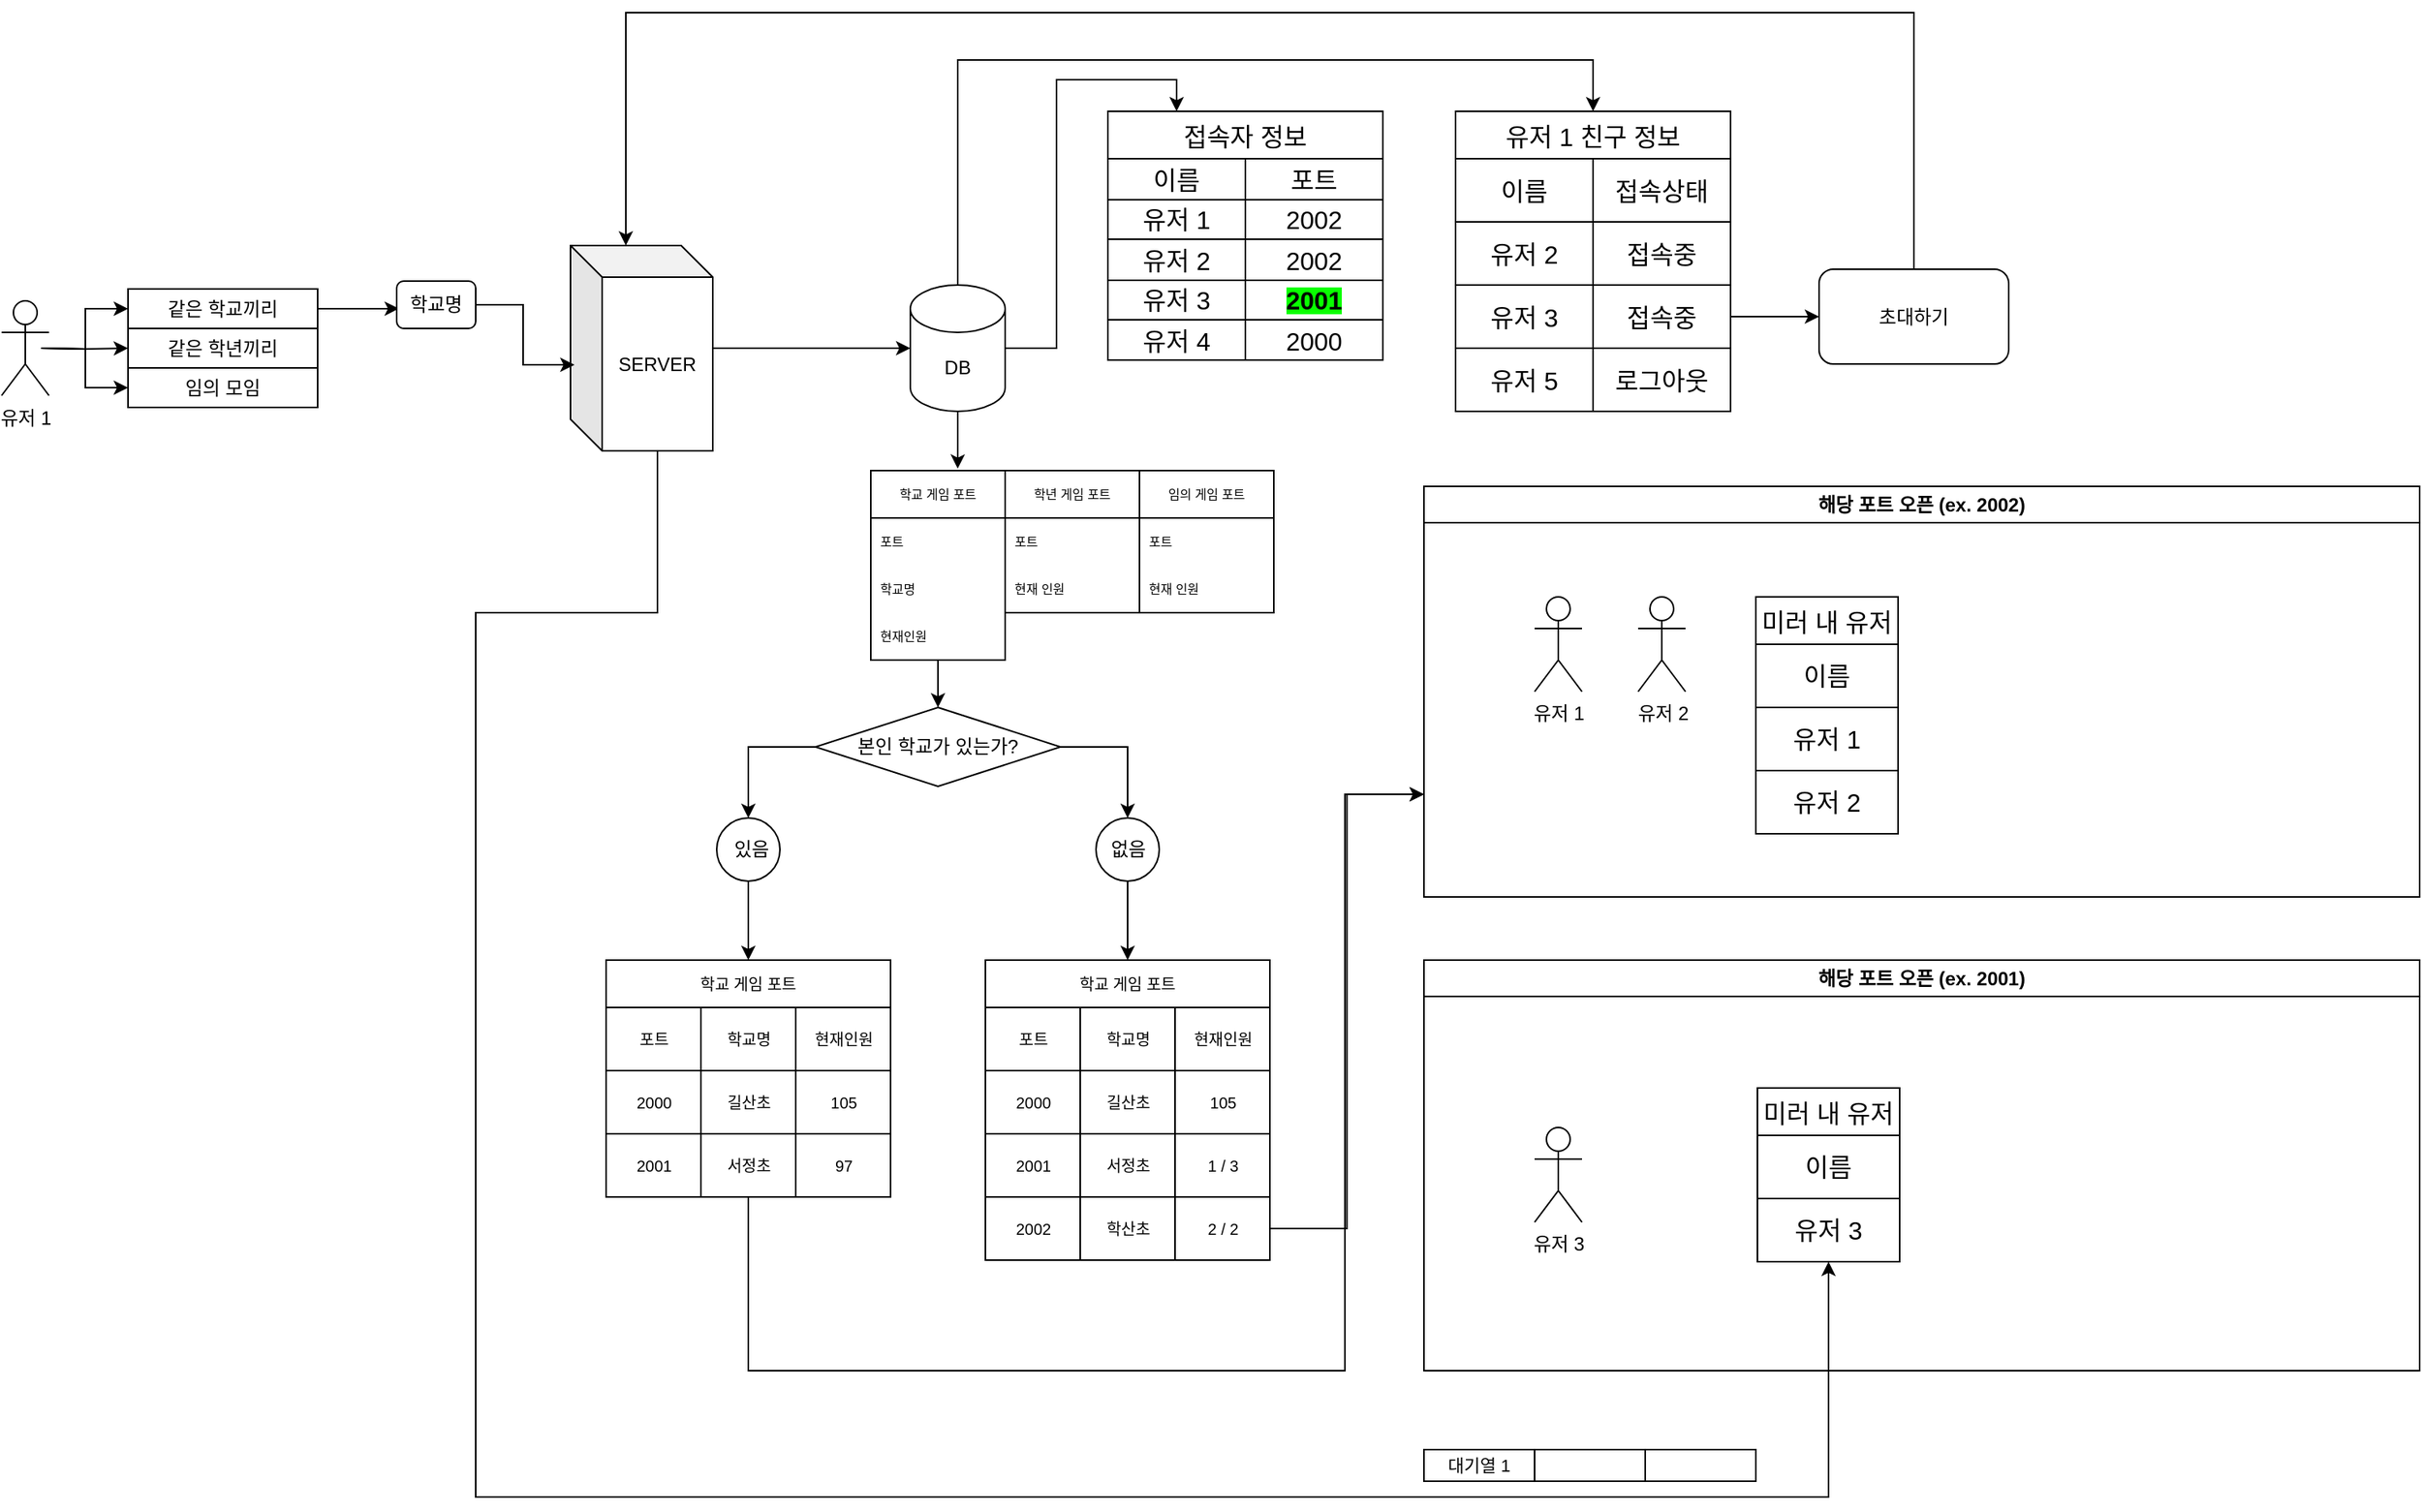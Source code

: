 <mxfile version="22.1.5" type="github">
  <diagram name="페이지-1" id="oKlgk6AXWcIwoFXsYR7O">
    <mxGraphModel dx="1195" dy="652" grid="1" gridSize="10" guides="1" tooltips="1" connect="1" arrows="1" fold="1" page="1" pageScale="1" pageWidth="1600" pageHeight="1200" math="0" shadow="0">
      <root>
        <mxCell id="0" />
        <mxCell id="1" parent="0" />
        <mxCell id="S4B36le7CsYAlRwGV8nf-9" style="edgeStyle=orthogonalEdgeStyle;rounded=0;orthogonalLoop=1;jettySize=auto;html=1;entryX=0;entryY=0.5;entryDx=0;entryDy=0;" edge="1" parent="1" target="S4B36le7CsYAlRwGV8nf-4">
          <mxGeometry relative="1" as="geometry">
            <mxPoint x="45" y="252.5" as="sourcePoint" />
          </mxGeometry>
        </mxCell>
        <mxCell id="S4B36le7CsYAlRwGV8nf-10" style="edgeStyle=orthogonalEdgeStyle;rounded=0;orthogonalLoop=1;jettySize=auto;html=1;" edge="1" parent="1" target="S4B36le7CsYAlRwGV8nf-5">
          <mxGeometry relative="1" as="geometry">
            <mxPoint x="45" y="252.5" as="sourcePoint" />
          </mxGeometry>
        </mxCell>
        <mxCell id="S4B36le7CsYAlRwGV8nf-11" style="edgeStyle=orthogonalEdgeStyle;rounded=0;orthogonalLoop=1;jettySize=auto;html=1;entryX=0;entryY=0.5;entryDx=0;entryDy=0;" edge="1" parent="1" target="S4B36le7CsYAlRwGV8nf-6">
          <mxGeometry relative="1" as="geometry">
            <mxPoint x="45" y="252.5" as="sourcePoint" />
          </mxGeometry>
        </mxCell>
        <mxCell id="S4B36le7CsYAlRwGV8nf-4" value="같은 학교끼리" style="rounded=0;whiteSpace=wrap;html=1;" vertex="1" parent="1">
          <mxGeometry x="100" y="215" width="120" height="25" as="geometry" />
        </mxCell>
        <mxCell id="S4B36le7CsYAlRwGV8nf-5" value="같은 학년끼리" style="rounded=0;whiteSpace=wrap;html=1;" vertex="1" parent="1">
          <mxGeometry x="100" y="240" width="120" height="25" as="geometry" />
        </mxCell>
        <mxCell id="S4B36le7CsYAlRwGV8nf-6" value="임의 모임" style="rounded=0;whiteSpace=wrap;html=1;" vertex="1" parent="1">
          <mxGeometry x="100" y="265" width="120" height="25" as="geometry" />
        </mxCell>
        <mxCell id="S4B36le7CsYAlRwGV8nf-45" style="edgeStyle=orthogonalEdgeStyle;rounded=0;orthogonalLoop=1;jettySize=auto;html=1;" edge="1" parent="1" source="S4B36le7CsYAlRwGV8nf-7" target="S4B36le7CsYAlRwGV8nf-8">
          <mxGeometry relative="1" as="geometry" />
        </mxCell>
        <mxCell id="S4B36le7CsYAlRwGV8nf-229" style="edgeStyle=orthogonalEdgeStyle;rounded=0;orthogonalLoop=1;jettySize=auto;html=1;exitX=0;exitY=0;exitDx=55;exitDy=130;exitPerimeter=0;" edge="1" parent="1" source="S4B36le7CsYAlRwGV8nf-7" target="S4B36le7CsYAlRwGV8nf-225">
          <mxGeometry relative="1" as="geometry">
            <mxPoint x="340" y="1015.833" as="targetPoint" />
            <Array as="points">
              <mxPoint x="435" y="420" />
              <mxPoint x="320" y="420" />
              <mxPoint x="320" y="980" />
              <mxPoint x="1176" y="980" />
            </Array>
          </mxGeometry>
        </mxCell>
        <mxCell id="S4B36le7CsYAlRwGV8nf-7" value="SERVER" style="shape=cube;whiteSpace=wrap;html=1;boundedLbl=1;backgroundOutline=1;darkOpacity=0.05;darkOpacity2=0.1;" vertex="1" parent="1">
          <mxGeometry x="380" y="187.5" width="90" height="130" as="geometry" />
        </mxCell>
        <mxCell id="S4B36le7CsYAlRwGV8nf-158" style="edgeStyle=orthogonalEdgeStyle;rounded=0;orthogonalLoop=1;jettySize=auto;html=1;entryX=0.5;entryY=0;entryDx=0;entryDy=0;" edge="1" parent="1" source="S4B36le7CsYAlRwGV8nf-8" target="S4B36le7CsYAlRwGV8nf-141">
          <mxGeometry relative="1" as="geometry">
            <Array as="points">
              <mxPoint x="625" y="70" />
              <mxPoint x="1027" y="70" />
            </Array>
          </mxGeometry>
        </mxCell>
        <mxCell id="S4B36le7CsYAlRwGV8nf-160" style="edgeStyle=orthogonalEdgeStyle;rounded=0;orthogonalLoop=1;jettySize=auto;html=1;entryX=0.25;entryY=0;entryDx=0;entryDy=0;" edge="1" parent="1" source="S4B36le7CsYAlRwGV8nf-8" target="S4B36le7CsYAlRwGV8nf-102">
          <mxGeometry relative="1" as="geometry" />
        </mxCell>
        <mxCell id="S4B36le7CsYAlRwGV8nf-8" value="DB" style="shape=cylinder3;whiteSpace=wrap;html=1;boundedLbl=1;backgroundOutline=1;size=15;" vertex="1" parent="1">
          <mxGeometry x="595" y="212.5" width="60" height="80" as="geometry" />
        </mxCell>
        <mxCell id="S4B36le7CsYAlRwGV8nf-64" style="edgeStyle=orthogonalEdgeStyle;rounded=0;orthogonalLoop=1;jettySize=auto;html=1;" edge="1" parent="1" source="S4B36le7CsYAlRwGV8nf-12" target="S4B36le7CsYAlRwGV8nf-63">
          <mxGeometry relative="1" as="geometry" />
        </mxCell>
        <mxCell id="S4B36le7CsYAlRwGV8nf-12" value="학교 게임 포트" style="swimlane;fontStyle=0;childLayout=stackLayout;horizontal=1;startSize=30;horizontalStack=0;resizeParent=1;resizeParentMax=0;resizeLast=0;collapsible=1;marginBottom=0;whiteSpace=wrap;html=1;fontSize=8;" vertex="1" parent="1">
          <mxGeometry x="570" y="330" width="85" height="120" as="geometry" />
        </mxCell>
        <mxCell id="S4B36le7CsYAlRwGV8nf-15" value="포트" style="text;strokeColor=none;fillColor=none;align=left;verticalAlign=middle;spacingLeft=4;spacingRight=4;overflow=hidden;points=[[0,0.5],[1,0.5]];portConstraint=eastwest;rotatable=0;whiteSpace=wrap;html=1;fontSize=8;" vertex="1" parent="S4B36le7CsYAlRwGV8nf-12">
          <mxGeometry y="30" width="85" height="30" as="geometry" />
        </mxCell>
        <mxCell id="S4B36le7CsYAlRwGV8nf-13" value="학교명" style="text;strokeColor=none;fillColor=none;align=left;verticalAlign=middle;spacingLeft=4;spacingRight=4;overflow=hidden;points=[[0,0.5],[1,0.5]];portConstraint=eastwest;rotatable=0;whiteSpace=wrap;html=1;fontSize=8;" vertex="1" parent="S4B36le7CsYAlRwGV8nf-12">
          <mxGeometry y="60" width="85" height="30" as="geometry" />
        </mxCell>
        <mxCell id="S4B36le7CsYAlRwGV8nf-14" value="현재인원" style="text;strokeColor=none;fillColor=none;align=left;verticalAlign=middle;spacingLeft=4;spacingRight=4;overflow=hidden;points=[[0,0.5],[1,0.5]];portConstraint=eastwest;rotatable=0;whiteSpace=wrap;html=1;fontSize=8;" vertex="1" parent="S4B36le7CsYAlRwGV8nf-12">
          <mxGeometry y="90" width="85" height="30" as="geometry" />
        </mxCell>
        <mxCell id="S4B36le7CsYAlRwGV8nf-20" value="학년 게임 포트" style="swimlane;fontStyle=0;childLayout=stackLayout;horizontal=1;startSize=30;horizontalStack=0;resizeParent=1;resizeParentMax=0;resizeLast=0;collapsible=1;marginBottom=0;whiteSpace=wrap;html=1;fontSize=8;" vertex="1" parent="1">
          <mxGeometry x="655" y="330" width="85" height="90" as="geometry" />
        </mxCell>
        <mxCell id="S4B36le7CsYAlRwGV8nf-21" value="포트" style="text;strokeColor=none;fillColor=none;align=left;verticalAlign=middle;spacingLeft=4;spacingRight=4;overflow=hidden;points=[[0,0.5],[1,0.5]];portConstraint=eastwest;rotatable=0;whiteSpace=wrap;html=1;fontSize=8;" vertex="1" parent="S4B36le7CsYAlRwGV8nf-20">
          <mxGeometry y="30" width="85" height="30" as="geometry" />
        </mxCell>
        <mxCell id="S4B36le7CsYAlRwGV8nf-22" value="현재 인원" style="text;strokeColor=none;fillColor=none;align=left;verticalAlign=middle;spacingLeft=4;spacingRight=4;overflow=hidden;points=[[0,0.5],[1,0.5]];portConstraint=eastwest;rotatable=0;whiteSpace=wrap;html=1;fontSize=8;" vertex="1" parent="S4B36le7CsYAlRwGV8nf-20">
          <mxGeometry y="60" width="85" height="30" as="geometry" />
        </mxCell>
        <mxCell id="S4B36le7CsYAlRwGV8nf-24" value="임의 게임 포트" style="swimlane;fontStyle=0;childLayout=stackLayout;horizontal=1;startSize=30;horizontalStack=0;resizeParent=1;resizeParentMax=0;resizeLast=0;collapsible=1;marginBottom=0;whiteSpace=wrap;html=1;fontSize=8;" vertex="1" parent="1">
          <mxGeometry x="740" y="330" width="85" height="90" as="geometry" />
        </mxCell>
        <mxCell id="S4B36le7CsYAlRwGV8nf-25" value="포트" style="text;strokeColor=none;fillColor=none;align=left;verticalAlign=middle;spacingLeft=4;spacingRight=4;overflow=hidden;points=[[0,0.5],[1,0.5]];portConstraint=eastwest;rotatable=0;whiteSpace=wrap;html=1;fontSize=8;" vertex="1" parent="S4B36le7CsYAlRwGV8nf-24">
          <mxGeometry y="30" width="85" height="30" as="geometry" />
        </mxCell>
        <mxCell id="S4B36le7CsYAlRwGV8nf-26" value="현재 인원" style="text;strokeColor=none;fillColor=none;align=left;verticalAlign=middle;spacingLeft=4;spacingRight=4;overflow=hidden;points=[[0,0.5],[1,0.5]];portConstraint=eastwest;rotatable=0;whiteSpace=wrap;html=1;fontSize=8;" vertex="1" parent="S4B36le7CsYAlRwGV8nf-24">
          <mxGeometry y="60" width="85" height="30" as="geometry" />
        </mxCell>
        <mxCell id="S4B36le7CsYAlRwGV8nf-90" style="edgeStyle=orthogonalEdgeStyle;rounded=0;orthogonalLoop=1;jettySize=auto;html=1;entryX=0;entryY=0.75;entryDx=0;entryDy=0;" edge="1" parent="1" source="S4B36le7CsYAlRwGV8nf-30" target="S4B36le7CsYAlRwGV8nf-88">
          <mxGeometry relative="1" as="geometry">
            <Array as="points">
              <mxPoint x="493" y="900" />
              <mxPoint x="870" y="900" />
              <mxPoint x="870" y="535" />
            </Array>
          </mxGeometry>
        </mxCell>
        <mxCell id="S4B36le7CsYAlRwGV8nf-30" value="학교 게임 포트" style="shape=table;startSize=30;container=1;collapsible=0;childLayout=tableLayout;strokeColor=default;fontSize=10;" vertex="1" parent="1">
          <mxGeometry x="402.5" y="640" width="180" height="150" as="geometry" />
        </mxCell>
        <mxCell id="S4B36le7CsYAlRwGV8nf-31" value="" style="shape=tableRow;horizontal=0;startSize=0;swimlaneHead=0;swimlaneBody=0;strokeColor=inherit;top=0;left=0;bottom=0;right=0;collapsible=0;dropTarget=0;fillColor=none;points=[[0,0.5],[1,0.5]];portConstraint=eastwest;fontSize=10;" vertex="1" parent="S4B36le7CsYAlRwGV8nf-30">
          <mxGeometry y="30" width="180" height="40" as="geometry" />
        </mxCell>
        <mxCell id="S4B36le7CsYAlRwGV8nf-32" value="포트" style="shape=partialRectangle;html=1;whiteSpace=wrap;connectable=0;strokeColor=inherit;overflow=hidden;fillColor=none;top=0;left=0;bottom=0;right=0;pointerEvents=1;fontSize=10;" vertex="1" parent="S4B36le7CsYAlRwGV8nf-31">
          <mxGeometry width="60" height="40" as="geometry">
            <mxRectangle width="60" height="40" as="alternateBounds" />
          </mxGeometry>
        </mxCell>
        <mxCell id="S4B36le7CsYAlRwGV8nf-33" value="학교명" style="shape=partialRectangle;html=1;whiteSpace=wrap;connectable=0;strokeColor=inherit;overflow=hidden;fillColor=none;top=0;left=0;bottom=0;right=0;pointerEvents=1;fontSize=10;" vertex="1" parent="S4B36le7CsYAlRwGV8nf-31">
          <mxGeometry x="60" width="60" height="40" as="geometry">
            <mxRectangle width="60" height="40" as="alternateBounds" />
          </mxGeometry>
        </mxCell>
        <mxCell id="S4B36le7CsYAlRwGV8nf-34" value="현재인원" style="shape=partialRectangle;html=1;whiteSpace=wrap;connectable=0;strokeColor=inherit;overflow=hidden;fillColor=none;top=0;left=0;bottom=0;right=0;pointerEvents=1;fontSize=10;" vertex="1" parent="S4B36le7CsYAlRwGV8nf-31">
          <mxGeometry x="120" width="60" height="40" as="geometry">
            <mxRectangle width="60" height="40" as="alternateBounds" />
          </mxGeometry>
        </mxCell>
        <mxCell id="S4B36le7CsYAlRwGV8nf-35" value="" style="shape=tableRow;horizontal=0;startSize=0;swimlaneHead=0;swimlaneBody=0;strokeColor=inherit;top=0;left=0;bottom=0;right=0;collapsible=0;dropTarget=0;fillColor=none;points=[[0,0.5],[1,0.5]];portConstraint=eastwest;fontSize=10;" vertex="1" parent="S4B36le7CsYAlRwGV8nf-30">
          <mxGeometry y="70" width="180" height="40" as="geometry" />
        </mxCell>
        <mxCell id="S4B36le7CsYAlRwGV8nf-36" value="2000" style="shape=partialRectangle;html=1;whiteSpace=wrap;connectable=0;strokeColor=inherit;overflow=hidden;fillColor=none;top=0;left=0;bottom=0;right=0;pointerEvents=1;fontSize=10;" vertex="1" parent="S4B36le7CsYAlRwGV8nf-35">
          <mxGeometry width="60" height="40" as="geometry">
            <mxRectangle width="60" height="40" as="alternateBounds" />
          </mxGeometry>
        </mxCell>
        <mxCell id="S4B36le7CsYAlRwGV8nf-37" value="길산초" style="shape=partialRectangle;html=1;whiteSpace=wrap;connectable=0;strokeColor=inherit;overflow=hidden;fillColor=none;top=0;left=0;bottom=0;right=0;pointerEvents=1;fontSize=10;" vertex="1" parent="S4B36le7CsYAlRwGV8nf-35">
          <mxGeometry x="60" width="60" height="40" as="geometry">
            <mxRectangle width="60" height="40" as="alternateBounds" />
          </mxGeometry>
        </mxCell>
        <mxCell id="S4B36le7CsYAlRwGV8nf-38" value="105" style="shape=partialRectangle;html=1;whiteSpace=wrap;connectable=0;strokeColor=inherit;overflow=hidden;fillColor=none;top=0;left=0;bottom=0;right=0;pointerEvents=1;fontSize=10;" vertex="1" parent="S4B36le7CsYAlRwGV8nf-35">
          <mxGeometry x="120" width="60" height="40" as="geometry">
            <mxRectangle width="60" height="40" as="alternateBounds" />
          </mxGeometry>
        </mxCell>
        <mxCell id="S4B36le7CsYAlRwGV8nf-39" value="" style="shape=tableRow;horizontal=0;startSize=0;swimlaneHead=0;swimlaneBody=0;strokeColor=inherit;top=0;left=0;bottom=0;right=0;collapsible=0;dropTarget=0;fillColor=none;points=[[0,0.5],[1,0.5]];portConstraint=eastwest;fontSize=10;" vertex="1" parent="S4B36le7CsYAlRwGV8nf-30">
          <mxGeometry y="110" width="180" height="40" as="geometry" />
        </mxCell>
        <mxCell id="S4B36le7CsYAlRwGV8nf-40" value="2001" style="shape=partialRectangle;html=1;whiteSpace=wrap;connectable=0;strokeColor=inherit;overflow=hidden;fillColor=none;top=0;left=0;bottom=0;right=0;pointerEvents=1;fontSize=10;" vertex="1" parent="S4B36le7CsYAlRwGV8nf-39">
          <mxGeometry width="60" height="40" as="geometry">
            <mxRectangle width="60" height="40" as="alternateBounds" />
          </mxGeometry>
        </mxCell>
        <mxCell id="S4B36le7CsYAlRwGV8nf-41" value="서정초" style="shape=partialRectangle;html=1;whiteSpace=wrap;connectable=0;strokeColor=inherit;overflow=hidden;fillColor=none;top=0;left=0;bottom=0;right=0;pointerEvents=1;fontSize=10;" vertex="1" parent="S4B36le7CsYAlRwGV8nf-39">
          <mxGeometry x="60" width="60" height="40" as="geometry">
            <mxRectangle width="60" height="40" as="alternateBounds" />
          </mxGeometry>
        </mxCell>
        <mxCell id="S4B36le7CsYAlRwGV8nf-42" value="97" style="shape=partialRectangle;html=1;whiteSpace=wrap;connectable=0;strokeColor=inherit;overflow=hidden;fillColor=none;top=0;left=0;bottom=0;right=0;pointerEvents=1;fontSize=10;" vertex="1" parent="S4B36le7CsYAlRwGV8nf-39">
          <mxGeometry x="120" width="60" height="40" as="geometry">
            <mxRectangle width="60" height="40" as="alternateBounds" />
          </mxGeometry>
        </mxCell>
        <mxCell id="S4B36le7CsYAlRwGV8nf-44" style="edgeStyle=orthogonalEdgeStyle;rounded=0;orthogonalLoop=1;jettySize=auto;html=1;entryX=0.028;entryY=0.581;entryDx=0;entryDy=0;entryPerimeter=0;" edge="1" parent="1" source="S4B36le7CsYAlRwGV8nf-85" target="S4B36le7CsYAlRwGV8nf-7">
          <mxGeometry relative="1" as="geometry" />
        </mxCell>
        <mxCell id="S4B36le7CsYAlRwGV8nf-47" style="edgeStyle=orthogonalEdgeStyle;rounded=0;orthogonalLoop=1;jettySize=auto;html=1;entryX=0.647;entryY=-0.01;entryDx=0;entryDy=0;entryPerimeter=0;" edge="1" parent="1" source="S4B36le7CsYAlRwGV8nf-8" target="S4B36le7CsYAlRwGV8nf-12">
          <mxGeometry relative="1" as="geometry" />
        </mxCell>
        <mxCell id="S4B36le7CsYAlRwGV8nf-48" value="학교 게임 포트" style="shape=table;startSize=30;container=1;collapsible=0;childLayout=tableLayout;strokeColor=default;fontSize=10;" vertex="1" parent="1">
          <mxGeometry x="642.5" y="640" width="180" height="190" as="geometry" />
        </mxCell>
        <mxCell id="S4B36le7CsYAlRwGV8nf-49" value="" style="shape=tableRow;horizontal=0;startSize=0;swimlaneHead=0;swimlaneBody=0;strokeColor=inherit;top=0;left=0;bottom=0;right=0;collapsible=0;dropTarget=0;fillColor=none;points=[[0,0.5],[1,0.5]];portConstraint=eastwest;fontSize=10;" vertex="1" parent="S4B36le7CsYAlRwGV8nf-48">
          <mxGeometry y="30" width="180" height="40" as="geometry" />
        </mxCell>
        <mxCell id="S4B36le7CsYAlRwGV8nf-50" value="포트" style="shape=partialRectangle;html=1;whiteSpace=wrap;connectable=0;strokeColor=inherit;overflow=hidden;fillColor=none;top=0;left=0;bottom=0;right=0;pointerEvents=1;fontSize=10;" vertex="1" parent="S4B36le7CsYAlRwGV8nf-49">
          <mxGeometry width="60" height="40" as="geometry">
            <mxRectangle width="60" height="40" as="alternateBounds" />
          </mxGeometry>
        </mxCell>
        <mxCell id="S4B36le7CsYAlRwGV8nf-51" value="학교명" style="shape=partialRectangle;html=1;whiteSpace=wrap;connectable=0;strokeColor=inherit;overflow=hidden;fillColor=none;top=0;left=0;bottom=0;right=0;pointerEvents=1;fontSize=10;" vertex="1" parent="S4B36le7CsYAlRwGV8nf-49">
          <mxGeometry x="60" width="60" height="40" as="geometry">
            <mxRectangle width="60" height="40" as="alternateBounds" />
          </mxGeometry>
        </mxCell>
        <mxCell id="S4B36le7CsYAlRwGV8nf-52" value="현재인원" style="shape=partialRectangle;html=1;whiteSpace=wrap;connectable=0;strokeColor=inherit;overflow=hidden;fillColor=none;top=0;left=0;bottom=0;right=0;pointerEvents=1;fontSize=10;" vertex="1" parent="S4B36le7CsYAlRwGV8nf-49">
          <mxGeometry x="120" width="60" height="40" as="geometry">
            <mxRectangle width="60" height="40" as="alternateBounds" />
          </mxGeometry>
        </mxCell>
        <mxCell id="S4B36le7CsYAlRwGV8nf-53" value="" style="shape=tableRow;horizontal=0;startSize=0;swimlaneHead=0;swimlaneBody=0;strokeColor=inherit;top=0;left=0;bottom=0;right=0;collapsible=0;dropTarget=0;fillColor=none;points=[[0,0.5],[1,0.5]];portConstraint=eastwest;fontSize=10;" vertex="1" parent="S4B36le7CsYAlRwGV8nf-48">
          <mxGeometry y="70" width="180" height="40" as="geometry" />
        </mxCell>
        <mxCell id="S4B36le7CsYAlRwGV8nf-54" value="2000" style="shape=partialRectangle;html=1;whiteSpace=wrap;connectable=0;strokeColor=inherit;overflow=hidden;fillColor=none;top=0;left=0;bottom=0;right=0;pointerEvents=1;fontSize=10;" vertex="1" parent="S4B36le7CsYAlRwGV8nf-53">
          <mxGeometry width="60" height="40" as="geometry">
            <mxRectangle width="60" height="40" as="alternateBounds" />
          </mxGeometry>
        </mxCell>
        <mxCell id="S4B36le7CsYAlRwGV8nf-55" value="길산초" style="shape=partialRectangle;html=1;whiteSpace=wrap;connectable=0;strokeColor=inherit;overflow=hidden;fillColor=none;top=0;left=0;bottom=0;right=0;pointerEvents=1;fontSize=10;" vertex="1" parent="S4B36le7CsYAlRwGV8nf-53">
          <mxGeometry x="60" width="60" height="40" as="geometry">
            <mxRectangle width="60" height="40" as="alternateBounds" />
          </mxGeometry>
        </mxCell>
        <mxCell id="S4B36le7CsYAlRwGV8nf-56" value="105" style="shape=partialRectangle;html=1;whiteSpace=wrap;connectable=0;strokeColor=inherit;overflow=hidden;fillColor=none;top=0;left=0;bottom=0;right=0;pointerEvents=1;fontSize=10;" vertex="1" parent="S4B36le7CsYAlRwGV8nf-53">
          <mxGeometry x="120" width="60" height="40" as="geometry">
            <mxRectangle width="60" height="40" as="alternateBounds" />
          </mxGeometry>
        </mxCell>
        <mxCell id="S4B36le7CsYAlRwGV8nf-57" value="" style="shape=tableRow;horizontal=0;startSize=0;swimlaneHead=0;swimlaneBody=0;strokeColor=inherit;top=0;left=0;bottom=0;right=0;collapsible=0;dropTarget=0;fillColor=none;points=[[0,0.5],[1,0.5]];portConstraint=eastwest;fontSize=10;" vertex="1" parent="S4B36le7CsYAlRwGV8nf-48">
          <mxGeometry y="110" width="180" height="40" as="geometry" />
        </mxCell>
        <mxCell id="S4B36le7CsYAlRwGV8nf-58" value="2001" style="shape=partialRectangle;html=1;whiteSpace=wrap;connectable=0;strokeColor=inherit;overflow=hidden;fillColor=none;top=0;left=0;bottom=0;right=0;pointerEvents=1;fontSize=10;" vertex="1" parent="S4B36le7CsYAlRwGV8nf-57">
          <mxGeometry width="60" height="40" as="geometry">
            <mxRectangle width="60" height="40" as="alternateBounds" />
          </mxGeometry>
        </mxCell>
        <mxCell id="S4B36le7CsYAlRwGV8nf-59" value="서정초" style="shape=partialRectangle;html=1;whiteSpace=wrap;connectable=0;strokeColor=inherit;overflow=hidden;fillColor=none;top=0;left=0;bottom=0;right=0;pointerEvents=1;fontSize=10;" vertex="1" parent="S4B36le7CsYAlRwGV8nf-57">
          <mxGeometry x="60" width="60" height="40" as="geometry">
            <mxRectangle width="60" height="40" as="alternateBounds" />
          </mxGeometry>
        </mxCell>
        <mxCell id="S4B36le7CsYAlRwGV8nf-60" value="1 / 3" style="shape=partialRectangle;html=1;whiteSpace=wrap;connectable=0;strokeColor=inherit;overflow=hidden;fillColor=none;top=0;left=0;bottom=0;right=0;pointerEvents=1;fontSize=10;" vertex="1" parent="S4B36le7CsYAlRwGV8nf-57">
          <mxGeometry x="120" width="60" height="40" as="geometry">
            <mxRectangle width="60" height="40" as="alternateBounds" />
          </mxGeometry>
        </mxCell>
        <mxCell id="S4B36le7CsYAlRwGV8nf-79" value="" style="shape=tableRow;horizontal=0;startSize=0;swimlaneHead=0;swimlaneBody=0;strokeColor=inherit;top=0;left=0;bottom=0;right=0;collapsible=0;dropTarget=0;fillColor=none;points=[[0,0.5],[1,0.5]];portConstraint=eastwest;fontSize=10;" vertex="1" parent="S4B36le7CsYAlRwGV8nf-48">
          <mxGeometry y="150" width="180" height="40" as="geometry" />
        </mxCell>
        <mxCell id="S4B36le7CsYAlRwGV8nf-80" value="2002" style="shape=partialRectangle;html=1;whiteSpace=wrap;connectable=0;strokeColor=inherit;overflow=hidden;fillColor=none;top=0;left=0;bottom=0;right=0;pointerEvents=1;fontSize=10;" vertex="1" parent="S4B36le7CsYAlRwGV8nf-79">
          <mxGeometry width="60" height="40" as="geometry">
            <mxRectangle width="60" height="40" as="alternateBounds" />
          </mxGeometry>
        </mxCell>
        <mxCell id="S4B36le7CsYAlRwGV8nf-81" value="학산초" style="shape=partialRectangle;html=1;whiteSpace=wrap;connectable=0;strokeColor=inherit;overflow=hidden;fillColor=none;top=0;left=0;bottom=0;right=0;pointerEvents=1;fontSize=10;" vertex="1" parent="S4B36le7CsYAlRwGV8nf-79">
          <mxGeometry x="60" width="60" height="40" as="geometry">
            <mxRectangle width="60" height="40" as="alternateBounds" />
          </mxGeometry>
        </mxCell>
        <mxCell id="S4B36le7CsYAlRwGV8nf-82" value="2 / 2" style="shape=partialRectangle;html=1;whiteSpace=wrap;connectable=0;strokeColor=inherit;overflow=hidden;fillColor=none;top=0;left=0;bottom=0;right=0;pointerEvents=1;fontSize=10;" vertex="1" parent="S4B36le7CsYAlRwGV8nf-79">
          <mxGeometry x="120" width="60" height="40" as="geometry">
            <mxRectangle width="60" height="40" as="alternateBounds" />
          </mxGeometry>
        </mxCell>
        <mxCell id="S4B36le7CsYAlRwGV8nf-65" style="edgeStyle=orthogonalEdgeStyle;rounded=0;orthogonalLoop=1;jettySize=auto;html=1;entryX=0.5;entryY=0;entryDx=0;entryDy=0;" edge="1" parent="1" source="S4B36le7CsYAlRwGV8nf-70" target="S4B36le7CsYAlRwGV8nf-48">
          <mxGeometry relative="1" as="geometry" />
        </mxCell>
        <mxCell id="S4B36le7CsYAlRwGV8nf-66" style="edgeStyle=orthogonalEdgeStyle;rounded=0;orthogonalLoop=1;jettySize=auto;html=1;" edge="1" parent="1" source="S4B36le7CsYAlRwGV8nf-67" target="S4B36le7CsYAlRwGV8nf-30">
          <mxGeometry relative="1" as="geometry" />
        </mxCell>
        <mxCell id="S4B36le7CsYAlRwGV8nf-63" value="본인 학교가 있는가?" style="rhombus;whiteSpace=wrap;html=1;" vertex="1" parent="1">
          <mxGeometry x="535" y="480" width="155" height="50" as="geometry" />
        </mxCell>
        <mxCell id="S4B36le7CsYAlRwGV8nf-68" value="" style="edgeStyle=orthogonalEdgeStyle;rounded=0;orthogonalLoop=1;jettySize=auto;html=1;" edge="1" parent="1" source="S4B36le7CsYAlRwGV8nf-63" target="S4B36le7CsYAlRwGV8nf-67">
          <mxGeometry relative="1" as="geometry">
            <mxPoint x="613" y="530" as="sourcePoint" />
            <mxPoint x="488" y="590" as="targetPoint" />
          </mxGeometry>
        </mxCell>
        <mxCell id="S4B36le7CsYAlRwGV8nf-67" value="&amp;nbsp;있음" style="ellipse;whiteSpace=wrap;html=1;" vertex="1" parent="1">
          <mxGeometry x="472.5" y="550" width="40" height="40" as="geometry" />
        </mxCell>
        <mxCell id="S4B36le7CsYAlRwGV8nf-71" value="" style="edgeStyle=orthogonalEdgeStyle;rounded=0;orthogonalLoop=1;jettySize=auto;html=1;entryX=0.5;entryY=0;entryDx=0;entryDy=0;" edge="1" parent="1" source="S4B36le7CsYAlRwGV8nf-63" target="S4B36le7CsYAlRwGV8nf-70">
          <mxGeometry relative="1" as="geometry">
            <mxPoint x="613" y="530" as="sourcePoint" />
            <mxPoint x="738" y="590" as="targetPoint" />
          </mxGeometry>
        </mxCell>
        <mxCell id="S4B36le7CsYAlRwGV8nf-70" value="없음" style="ellipse;whiteSpace=wrap;html=1;" vertex="1" parent="1">
          <mxGeometry x="712.5" y="550" width="40" height="40" as="geometry" />
        </mxCell>
        <mxCell id="S4B36le7CsYAlRwGV8nf-75" value="" style="shape=tableRow;horizontal=0;startSize=0;swimlaneHead=0;swimlaneBody=0;strokeColor=inherit;top=0;left=0;bottom=0;right=0;collapsible=0;dropTarget=0;fillColor=none;points=[[0,0.5],[1,0.5]];portConstraint=eastwest;fontSize=10;" vertex="1" parent="1">
          <mxGeometry x="642.5" y="790" width="180" height="40" as="geometry" />
        </mxCell>
        <mxCell id="S4B36le7CsYAlRwGV8nf-86" value="" style="edgeStyle=orthogonalEdgeStyle;rounded=0;orthogonalLoop=1;jettySize=auto;html=1;entryX=0.028;entryY=0.581;entryDx=0;entryDy=0;entryPerimeter=0;" edge="1" parent="1" source="S4B36le7CsYAlRwGV8nf-4" target="S4B36le7CsYAlRwGV8nf-85">
          <mxGeometry relative="1" as="geometry">
            <mxPoint x="220" y="227" as="sourcePoint" />
            <mxPoint x="383" y="263" as="targetPoint" />
          </mxGeometry>
        </mxCell>
        <mxCell id="S4B36le7CsYAlRwGV8nf-85" value="학교명" style="rounded=1;whiteSpace=wrap;html=1;" vertex="1" parent="1">
          <mxGeometry x="270" y="210" width="50" height="30" as="geometry" />
        </mxCell>
        <mxCell id="S4B36le7CsYAlRwGV8nf-88" value="해당 포트 오픈 (ex. 2002)" style="swimlane;whiteSpace=wrap;html=1;" vertex="1" parent="1">
          <mxGeometry x="920" y="340" width="630" height="260" as="geometry" />
        </mxCell>
        <mxCell id="S4B36le7CsYAlRwGV8nf-93" value="유저 2" style="shape=umlActor;verticalLabelPosition=bottom;verticalAlign=top;html=1;outlineConnect=0;" vertex="1" parent="S4B36le7CsYAlRwGV8nf-88">
          <mxGeometry x="135.5" y="70" width="30" height="60" as="geometry" />
        </mxCell>
        <mxCell id="S4B36le7CsYAlRwGV8nf-193" value="미러 내 유저" style="shape=table;startSize=30;container=1;collapsible=0;childLayout=tableLayout;strokeColor=default;fontSize=16;" vertex="1" parent="S4B36le7CsYAlRwGV8nf-88">
          <mxGeometry x="210" y="70" width="90" height="150" as="geometry" />
        </mxCell>
        <mxCell id="S4B36le7CsYAlRwGV8nf-194" value="" style="shape=tableRow;horizontal=0;startSize=0;swimlaneHead=0;swimlaneBody=0;strokeColor=inherit;top=0;left=0;bottom=0;right=0;collapsible=0;dropTarget=0;fillColor=none;points=[[0,0.5],[1,0.5]];portConstraint=eastwest;fontSize=16;" vertex="1" parent="S4B36le7CsYAlRwGV8nf-193">
          <mxGeometry y="30" width="90" height="40" as="geometry" />
        </mxCell>
        <mxCell id="S4B36le7CsYAlRwGV8nf-195" value="이름" style="shape=partialRectangle;html=1;whiteSpace=wrap;connectable=0;strokeColor=inherit;overflow=hidden;fillColor=none;top=0;left=0;bottom=0;right=0;pointerEvents=1;fontSize=16;" vertex="1" parent="S4B36le7CsYAlRwGV8nf-194">
          <mxGeometry width="90" height="40" as="geometry">
            <mxRectangle width="90" height="40" as="alternateBounds" />
          </mxGeometry>
        </mxCell>
        <mxCell id="S4B36le7CsYAlRwGV8nf-198" value="" style="shape=tableRow;horizontal=0;startSize=0;swimlaneHead=0;swimlaneBody=0;strokeColor=inherit;top=0;left=0;bottom=0;right=0;collapsible=0;dropTarget=0;fillColor=none;points=[[0,0.5],[1,0.5]];portConstraint=eastwest;fontSize=16;" vertex="1" parent="S4B36le7CsYAlRwGV8nf-193">
          <mxGeometry y="70" width="90" height="40" as="geometry" />
        </mxCell>
        <mxCell id="S4B36le7CsYAlRwGV8nf-199" value="유저 1" style="shape=partialRectangle;html=1;whiteSpace=wrap;connectable=0;strokeColor=inherit;overflow=hidden;fillColor=none;top=0;left=0;bottom=0;right=0;pointerEvents=1;fontSize=16;" vertex="1" parent="S4B36le7CsYAlRwGV8nf-198">
          <mxGeometry width="90" height="40" as="geometry">
            <mxRectangle width="90" height="40" as="alternateBounds" />
          </mxGeometry>
        </mxCell>
        <mxCell id="S4B36le7CsYAlRwGV8nf-202" value="" style="shape=tableRow;horizontal=0;startSize=0;swimlaneHead=0;swimlaneBody=0;strokeColor=inherit;top=0;left=0;bottom=0;right=0;collapsible=0;dropTarget=0;fillColor=none;points=[[0,0.5],[1,0.5]];portConstraint=eastwest;fontSize=16;" vertex="1" parent="S4B36le7CsYAlRwGV8nf-193">
          <mxGeometry y="110" width="90" height="40" as="geometry" />
        </mxCell>
        <mxCell id="S4B36le7CsYAlRwGV8nf-203" value="유저 2" style="shape=partialRectangle;html=1;whiteSpace=wrap;connectable=0;strokeColor=inherit;overflow=hidden;fillColor=none;top=0;left=0;bottom=0;right=0;pointerEvents=1;fontSize=16;" vertex="1" parent="S4B36le7CsYAlRwGV8nf-202">
          <mxGeometry width="90" height="40" as="geometry">
            <mxRectangle width="90" height="40" as="alternateBounds" />
          </mxGeometry>
        </mxCell>
        <mxCell id="S4B36le7CsYAlRwGV8nf-89" style="edgeStyle=orthogonalEdgeStyle;rounded=0;orthogonalLoop=1;jettySize=auto;html=1;entryX=0;entryY=0.75;entryDx=0;entryDy=0;" edge="1" parent="1" source="S4B36le7CsYAlRwGV8nf-79" target="S4B36le7CsYAlRwGV8nf-88">
          <mxGeometry relative="1" as="geometry" />
        </mxCell>
        <mxCell id="S4B36le7CsYAlRwGV8nf-91" value="유저 1" style="shape=umlActor;verticalLabelPosition=bottom;verticalAlign=top;html=1;outlineConnect=0;" vertex="1" parent="1">
          <mxGeometry x="990" y="410" width="30" height="60" as="geometry" />
        </mxCell>
        <mxCell id="S4B36le7CsYAlRwGV8nf-102" value="접속자 정보" style="shape=table;startSize=30;container=1;collapsible=0;childLayout=tableLayout;strokeColor=default;fontSize=16;" vertex="1" parent="1">
          <mxGeometry x="720" y="102.5" width="174" height="157.5" as="geometry" />
        </mxCell>
        <mxCell id="S4B36le7CsYAlRwGV8nf-127" style="shape=tableRow;horizontal=0;startSize=0;swimlaneHead=0;swimlaneBody=0;strokeColor=inherit;top=0;left=0;bottom=0;right=0;collapsible=0;dropTarget=0;fillColor=none;points=[[0,0.5],[1,0.5]];portConstraint=eastwest;fontSize=16;" vertex="1" parent="S4B36le7CsYAlRwGV8nf-102">
          <mxGeometry y="30" width="174" height="26" as="geometry" />
        </mxCell>
        <mxCell id="S4B36le7CsYAlRwGV8nf-128" value="이름" style="shape=partialRectangle;html=1;whiteSpace=wrap;connectable=0;strokeColor=inherit;overflow=hidden;fillColor=none;top=0;left=0;bottom=0;right=0;pointerEvents=1;fontSize=16;" vertex="1" parent="S4B36le7CsYAlRwGV8nf-127">
          <mxGeometry width="87" height="26" as="geometry">
            <mxRectangle width="87" height="26" as="alternateBounds" />
          </mxGeometry>
        </mxCell>
        <mxCell id="S4B36le7CsYAlRwGV8nf-129" value="포트" style="shape=partialRectangle;html=1;whiteSpace=wrap;connectable=0;strokeColor=inherit;overflow=hidden;fillColor=none;top=0;left=0;bottom=0;right=0;pointerEvents=1;fontSize=16;" vertex="1" parent="S4B36le7CsYAlRwGV8nf-127">
          <mxGeometry x="87" width="87" height="26" as="geometry">
            <mxRectangle width="87" height="26" as="alternateBounds" />
          </mxGeometry>
        </mxCell>
        <mxCell id="S4B36le7CsYAlRwGV8nf-103" value="" style="shape=tableRow;horizontal=0;startSize=0;swimlaneHead=0;swimlaneBody=0;strokeColor=inherit;top=0;left=0;bottom=0;right=0;collapsible=0;dropTarget=0;fillColor=none;points=[[0,0.5],[1,0.5]];portConstraint=eastwest;fontSize=16;" vertex="1" parent="S4B36le7CsYAlRwGV8nf-102">
          <mxGeometry y="56" width="174" height="25" as="geometry" />
        </mxCell>
        <mxCell id="S4B36le7CsYAlRwGV8nf-123" value="유저 1" style="shape=partialRectangle;html=1;whiteSpace=wrap;connectable=0;strokeColor=inherit;overflow=hidden;fillColor=none;top=0;left=0;bottom=0;right=0;pointerEvents=1;fontSize=16;" vertex="1" parent="S4B36le7CsYAlRwGV8nf-103">
          <mxGeometry width="87" height="25" as="geometry">
            <mxRectangle width="87" height="25" as="alternateBounds" />
          </mxGeometry>
        </mxCell>
        <mxCell id="S4B36le7CsYAlRwGV8nf-104" value="2002" style="shape=partialRectangle;html=1;whiteSpace=wrap;connectable=0;strokeColor=inherit;overflow=hidden;fillColor=none;top=0;left=0;bottom=0;right=0;pointerEvents=1;fontSize=16;" vertex="1" parent="S4B36le7CsYAlRwGV8nf-103">
          <mxGeometry x="87" width="87" height="25" as="geometry">
            <mxRectangle width="87" height="25" as="alternateBounds" />
          </mxGeometry>
        </mxCell>
        <mxCell id="S4B36le7CsYAlRwGV8nf-115" value="" style="shape=tableRow;horizontal=0;startSize=0;swimlaneHead=0;swimlaneBody=0;strokeColor=inherit;top=0;left=0;bottom=0;right=0;collapsible=0;dropTarget=0;fillColor=none;points=[[0,0.5],[1,0.5]];portConstraint=eastwest;fontSize=16;" vertex="1" parent="S4B36le7CsYAlRwGV8nf-102">
          <mxGeometry y="81" width="174" height="26" as="geometry" />
        </mxCell>
        <mxCell id="S4B36le7CsYAlRwGV8nf-124" value="유저 2" style="shape=partialRectangle;html=1;whiteSpace=wrap;connectable=0;strokeColor=inherit;overflow=hidden;fillColor=none;top=0;left=0;bottom=0;right=0;pointerEvents=1;fontSize=16;" vertex="1" parent="S4B36le7CsYAlRwGV8nf-115">
          <mxGeometry width="87" height="26" as="geometry">
            <mxRectangle width="87" height="26" as="alternateBounds" />
          </mxGeometry>
        </mxCell>
        <mxCell id="S4B36le7CsYAlRwGV8nf-116" value="2002" style="shape=partialRectangle;html=1;whiteSpace=wrap;connectable=0;strokeColor=inherit;overflow=hidden;fillColor=none;top=0;left=0;bottom=0;right=0;pointerEvents=1;fontSize=16;" vertex="1" parent="S4B36le7CsYAlRwGV8nf-115">
          <mxGeometry x="87" width="87" height="26" as="geometry">
            <mxRectangle width="87" height="26" as="alternateBounds" />
          </mxGeometry>
        </mxCell>
        <mxCell id="S4B36le7CsYAlRwGV8nf-107" value="" style="shape=tableRow;horizontal=0;startSize=0;swimlaneHead=0;swimlaneBody=0;strokeColor=inherit;top=0;left=0;bottom=0;right=0;collapsible=0;dropTarget=0;fillColor=none;points=[[0,0.5],[1,0.5]];portConstraint=eastwest;fontSize=16;" vertex="1" parent="S4B36le7CsYAlRwGV8nf-102">
          <mxGeometry y="107" width="174" height="25" as="geometry" />
        </mxCell>
        <mxCell id="S4B36le7CsYAlRwGV8nf-125" value="유저 3" style="shape=partialRectangle;html=1;whiteSpace=wrap;connectable=0;strokeColor=inherit;overflow=hidden;fillColor=none;top=0;left=0;bottom=0;right=0;pointerEvents=1;fontSize=16;" vertex="1" parent="S4B36le7CsYAlRwGV8nf-107">
          <mxGeometry width="87" height="25" as="geometry">
            <mxRectangle width="87" height="25" as="alternateBounds" />
          </mxGeometry>
        </mxCell>
        <mxCell id="S4B36le7CsYAlRwGV8nf-108" value="&lt;b style=&quot;background-color: rgb(9, 255, 0);&quot;&gt;2001&lt;/b&gt;" style="shape=partialRectangle;html=1;whiteSpace=wrap;connectable=0;strokeColor=inherit;overflow=hidden;fillColor=none;top=0;left=0;bottom=0;right=0;pointerEvents=1;fontSize=16;" vertex="1" parent="S4B36le7CsYAlRwGV8nf-107">
          <mxGeometry x="87" width="87" height="25" as="geometry">
            <mxRectangle width="87" height="25" as="alternateBounds" />
          </mxGeometry>
        </mxCell>
        <mxCell id="S4B36le7CsYAlRwGV8nf-174" value="" style="shape=tableRow;horizontal=0;startSize=0;swimlaneHead=0;swimlaneBody=0;strokeColor=inherit;top=0;left=0;bottom=0;right=0;collapsible=0;dropTarget=0;fillColor=none;points=[[0,0.5],[1,0.5]];portConstraint=eastwest;fontSize=16;" vertex="1" parent="S4B36le7CsYAlRwGV8nf-102">
          <mxGeometry y="132" width="174" height="26" as="geometry" />
        </mxCell>
        <mxCell id="S4B36le7CsYAlRwGV8nf-175" value="유저 4" style="shape=partialRectangle;html=1;whiteSpace=wrap;connectable=0;strokeColor=inherit;overflow=hidden;fillColor=none;top=0;left=0;bottom=0;right=0;pointerEvents=1;fontSize=16;" vertex="1" parent="S4B36le7CsYAlRwGV8nf-174">
          <mxGeometry width="87" height="26" as="geometry">
            <mxRectangle width="87" height="26" as="alternateBounds" />
          </mxGeometry>
        </mxCell>
        <mxCell id="S4B36le7CsYAlRwGV8nf-176" value="2000" style="shape=partialRectangle;html=1;whiteSpace=wrap;connectable=0;strokeColor=inherit;overflow=hidden;fillColor=none;top=0;left=0;bottom=0;right=0;pointerEvents=1;fontSize=16;" vertex="1" parent="S4B36le7CsYAlRwGV8nf-174">
          <mxGeometry x="87" width="87" height="26" as="geometry">
            <mxRectangle width="87" height="26" as="alternateBounds" />
          </mxGeometry>
        </mxCell>
        <mxCell id="S4B36le7CsYAlRwGV8nf-141" value="유저 1 친구 정보" style="shape=table;startSize=30;container=1;collapsible=0;childLayout=tableLayout;strokeColor=default;fontSize=16;" vertex="1" parent="1">
          <mxGeometry x="940" y="102.5" width="174" height="190" as="geometry" />
        </mxCell>
        <mxCell id="S4B36le7CsYAlRwGV8nf-142" style="shape=tableRow;horizontal=0;startSize=0;swimlaneHead=0;swimlaneBody=0;strokeColor=inherit;top=0;left=0;bottom=0;right=0;collapsible=0;dropTarget=0;fillColor=none;points=[[0,0.5],[1,0.5]];portConstraint=eastwest;fontSize=16;" vertex="1" parent="S4B36le7CsYAlRwGV8nf-141">
          <mxGeometry y="30" width="174" height="40" as="geometry" />
        </mxCell>
        <mxCell id="S4B36le7CsYAlRwGV8nf-143" value="이름" style="shape=partialRectangle;html=1;whiteSpace=wrap;connectable=0;strokeColor=inherit;overflow=hidden;fillColor=none;top=0;left=0;bottom=0;right=0;pointerEvents=1;fontSize=16;" vertex="1" parent="S4B36le7CsYAlRwGV8nf-142">
          <mxGeometry width="87" height="40" as="geometry">
            <mxRectangle width="87" height="40" as="alternateBounds" />
          </mxGeometry>
        </mxCell>
        <mxCell id="S4B36le7CsYAlRwGV8nf-144" value="접속상태" style="shape=partialRectangle;html=1;whiteSpace=wrap;connectable=0;strokeColor=inherit;overflow=hidden;fillColor=none;top=0;left=0;bottom=0;right=0;pointerEvents=1;fontSize=16;" vertex="1" parent="S4B36le7CsYAlRwGV8nf-142">
          <mxGeometry x="87" width="87" height="40" as="geometry">
            <mxRectangle width="87" height="40" as="alternateBounds" />
          </mxGeometry>
        </mxCell>
        <mxCell id="S4B36le7CsYAlRwGV8nf-146" value="" style="shape=tableRow;horizontal=0;startSize=0;swimlaneHead=0;swimlaneBody=0;strokeColor=inherit;top=0;left=0;bottom=0;right=0;collapsible=0;dropTarget=0;fillColor=none;points=[[0,0.5],[1,0.5]];portConstraint=eastwest;fontSize=16;" vertex="1" parent="S4B36le7CsYAlRwGV8nf-141">
          <mxGeometry y="70" width="174" height="40" as="geometry" />
        </mxCell>
        <mxCell id="S4B36le7CsYAlRwGV8nf-147" value="유저 2" style="shape=partialRectangle;html=1;whiteSpace=wrap;connectable=0;strokeColor=inherit;overflow=hidden;fillColor=none;top=0;left=0;bottom=0;right=0;pointerEvents=1;fontSize=16;" vertex="1" parent="S4B36le7CsYAlRwGV8nf-146">
          <mxGeometry width="87" height="40" as="geometry">
            <mxRectangle width="87" height="40" as="alternateBounds" />
          </mxGeometry>
        </mxCell>
        <mxCell id="S4B36le7CsYAlRwGV8nf-148" value="접속중" style="shape=partialRectangle;html=1;whiteSpace=wrap;connectable=0;strokeColor=inherit;overflow=hidden;fillColor=none;top=0;left=0;bottom=0;right=0;pointerEvents=1;fontSize=16;" vertex="1" parent="S4B36le7CsYAlRwGV8nf-146">
          <mxGeometry x="87" width="87" height="40" as="geometry">
            <mxRectangle width="87" height="40" as="alternateBounds" />
          </mxGeometry>
        </mxCell>
        <mxCell id="S4B36le7CsYAlRwGV8nf-150" value="" style="shape=tableRow;horizontal=0;startSize=0;swimlaneHead=0;swimlaneBody=0;strokeColor=inherit;top=0;left=0;bottom=0;right=0;collapsible=0;dropTarget=0;fillColor=none;points=[[0,0.5],[1,0.5]];portConstraint=eastwest;fontSize=16;" vertex="1" parent="S4B36le7CsYAlRwGV8nf-141">
          <mxGeometry y="110" width="174" height="40" as="geometry" />
        </mxCell>
        <mxCell id="S4B36le7CsYAlRwGV8nf-151" value="유저 3" style="shape=partialRectangle;html=1;whiteSpace=wrap;connectable=0;strokeColor=inherit;overflow=hidden;fillColor=none;top=0;left=0;bottom=0;right=0;pointerEvents=1;fontSize=16;" vertex="1" parent="S4B36le7CsYAlRwGV8nf-150">
          <mxGeometry width="87" height="40" as="geometry">
            <mxRectangle width="87" height="40" as="alternateBounds" />
          </mxGeometry>
        </mxCell>
        <mxCell id="S4B36le7CsYAlRwGV8nf-152" value="접속중" style="shape=partialRectangle;html=1;whiteSpace=wrap;connectable=0;strokeColor=inherit;overflow=hidden;fillColor=none;top=0;left=0;bottom=0;right=0;pointerEvents=1;fontSize=16;" vertex="1" parent="S4B36le7CsYAlRwGV8nf-150">
          <mxGeometry x="87" width="87" height="40" as="geometry">
            <mxRectangle width="87" height="40" as="alternateBounds" />
          </mxGeometry>
        </mxCell>
        <mxCell id="S4B36le7CsYAlRwGV8nf-154" value="" style="shape=tableRow;horizontal=0;startSize=0;swimlaneHead=0;swimlaneBody=0;strokeColor=inherit;top=0;left=0;bottom=0;right=0;collapsible=0;dropTarget=0;fillColor=none;points=[[0,0.5],[1,0.5]];portConstraint=eastwest;fontSize=16;" vertex="1" parent="S4B36le7CsYAlRwGV8nf-141">
          <mxGeometry y="150" width="174" height="40" as="geometry" />
        </mxCell>
        <mxCell id="S4B36le7CsYAlRwGV8nf-155" value="유저 5" style="shape=partialRectangle;html=1;whiteSpace=wrap;connectable=0;strokeColor=inherit;overflow=hidden;fillColor=none;top=0;left=0;bottom=0;right=0;pointerEvents=1;fontSize=16;" vertex="1" parent="S4B36le7CsYAlRwGV8nf-154">
          <mxGeometry width="87" height="40" as="geometry">
            <mxRectangle width="87" height="40" as="alternateBounds" />
          </mxGeometry>
        </mxCell>
        <mxCell id="S4B36le7CsYAlRwGV8nf-156" value="로그아웃" style="shape=partialRectangle;html=1;whiteSpace=wrap;connectable=0;strokeColor=inherit;overflow=hidden;fillColor=none;top=0;left=0;bottom=0;right=0;pointerEvents=1;fontSize=16;" vertex="1" parent="S4B36le7CsYAlRwGV8nf-154">
          <mxGeometry x="87" width="87" height="40" as="geometry">
            <mxRectangle width="87" height="40" as="alternateBounds" />
          </mxGeometry>
        </mxCell>
        <mxCell id="S4B36le7CsYAlRwGV8nf-159" value="유저 1" style="shape=umlActor;verticalLabelPosition=bottom;verticalAlign=top;html=1;outlineConnect=0;" vertex="1" parent="1">
          <mxGeometry x="20" y="222.5" width="30" height="60" as="geometry" />
        </mxCell>
        <mxCell id="S4B36le7CsYAlRwGV8nf-177" value="해당 포트 오픈 (ex. 2001)" style="swimlane;whiteSpace=wrap;html=1;" vertex="1" parent="1">
          <mxGeometry x="920" y="640" width="630" height="260" as="geometry" />
        </mxCell>
        <mxCell id="S4B36le7CsYAlRwGV8nf-178" value="유저 3" style="shape=umlActor;verticalLabelPosition=bottom;verticalAlign=top;html=1;outlineConnect=0;" vertex="1" parent="S4B36le7CsYAlRwGV8nf-177">
          <mxGeometry x="70" y="106" width="30" height="60" as="geometry" />
        </mxCell>
        <mxCell id="S4B36le7CsYAlRwGV8nf-222" value="미러 내 유저" style="shape=table;startSize=30;container=1;collapsible=0;childLayout=tableLayout;strokeColor=default;fontSize=16;" vertex="1" parent="S4B36le7CsYAlRwGV8nf-177">
          <mxGeometry x="211" y="81" width="90" height="110" as="geometry" />
        </mxCell>
        <mxCell id="S4B36le7CsYAlRwGV8nf-223" value="" style="shape=tableRow;horizontal=0;startSize=0;swimlaneHead=0;swimlaneBody=0;strokeColor=inherit;top=0;left=0;bottom=0;right=0;collapsible=0;dropTarget=0;fillColor=none;points=[[0,0.5],[1,0.5]];portConstraint=eastwest;fontSize=16;" vertex="1" parent="S4B36le7CsYAlRwGV8nf-222">
          <mxGeometry y="30" width="90" height="40" as="geometry" />
        </mxCell>
        <mxCell id="S4B36le7CsYAlRwGV8nf-224" value="이름" style="shape=partialRectangle;html=1;whiteSpace=wrap;connectable=0;strokeColor=inherit;overflow=hidden;fillColor=none;top=0;left=0;bottom=0;right=0;pointerEvents=1;fontSize=16;" vertex="1" parent="S4B36le7CsYAlRwGV8nf-223">
          <mxGeometry width="90" height="40" as="geometry">
            <mxRectangle width="90" height="40" as="alternateBounds" />
          </mxGeometry>
        </mxCell>
        <mxCell id="S4B36le7CsYAlRwGV8nf-225" value="" style="shape=tableRow;horizontal=0;startSize=0;swimlaneHead=0;swimlaneBody=0;strokeColor=inherit;top=0;left=0;bottom=0;right=0;collapsible=0;dropTarget=0;fillColor=none;points=[[0,0.5],[1,0.5]];portConstraint=eastwest;fontSize=16;" vertex="1" parent="S4B36le7CsYAlRwGV8nf-222">
          <mxGeometry y="70" width="90" height="40" as="geometry" />
        </mxCell>
        <mxCell id="S4B36le7CsYAlRwGV8nf-226" value="유저 3" style="shape=partialRectangle;html=1;whiteSpace=wrap;connectable=0;strokeColor=inherit;overflow=hidden;fillColor=none;top=0;left=0;bottom=0;right=0;pointerEvents=1;fontSize=16;" vertex="1" parent="S4B36le7CsYAlRwGV8nf-225">
          <mxGeometry width="90" height="40" as="geometry">
            <mxRectangle width="90" height="40" as="alternateBounds" />
          </mxGeometry>
        </mxCell>
        <mxCell id="S4B36le7CsYAlRwGV8nf-215" style="edgeStyle=orthogonalEdgeStyle;rounded=0;orthogonalLoop=1;jettySize=auto;html=1;entryX=0;entryY=0;entryDx=35;entryDy=0;entryPerimeter=0;" edge="1" parent="1" source="S4B36le7CsYAlRwGV8nf-216" target="S4B36le7CsYAlRwGV8nf-7">
          <mxGeometry relative="1" as="geometry">
            <Array as="points">
              <mxPoint x="415" y="40" />
            </Array>
          </mxGeometry>
        </mxCell>
        <mxCell id="S4B36le7CsYAlRwGV8nf-216" value="초대하기" style="rounded=1;whiteSpace=wrap;html=1;" vertex="1" parent="1">
          <mxGeometry x="1170" y="202.5" width="120" height="60" as="geometry" />
        </mxCell>
        <mxCell id="S4B36le7CsYAlRwGV8nf-221" style="edgeStyle=orthogonalEdgeStyle;rounded=0;orthogonalLoop=1;jettySize=auto;html=1;entryX=0;entryY=0.5;entryDx=0;entryDy=0;" edge="1" parent="1" source="S4B36le7CsYAlRwGV8nf-150" target="S4B36le7CsYAlRwGV8nf-216">
          <mxGeometry relative="1" as="geometry" />
        </mxCell>
        <mxCell id="S4B36le7CsYAlRwGV8nf-230" value="" style="shape=table;startSize=0;container=1;collapsible=0;childLayout=tableLayout;fontSize=12;" vertex="1" parent="1">
          <mxGeometry x="920" y="950" width="210" height="20" as="geometry" />
        </mxCell>
        <mxCell id="S4B36le7CsYAlRwGV8nf-231" value="" style="shape=tableRow;horizontal=0;startSize=0;swimlaneHead=0;swimlaneBody=0;strokeColor=inherit;top=0;left=0;bottom=0;right=0;collapsible=0;dropTarget=0;fillColor=none;points=[[0,0.5],[1,0.5]];portConstraint=eastwest;fontSize=16;" vertex="1" parent="S4B36le7CsYAlRwGV8nf-230">
          <mxGeometry width="210" height="20" as="geometry" />
        </mxCell>
        <mxCell id="S4B36le7CsYAlRwGV8nf-232" value="대기열 1" style="shape=partialRectangle;html=1;whiteSpace=wrap;connectable=0;strokeColor=inherit;overflow=hidden;fillColor=none;top=0;left=0;bottom=0;right=0;pointerEvents=1;fontSize=11;" vertex="1" parent="S4B36le7CsYAlRwGV8nf-231">
          <mxGeometry width="70" height="20" as="geometry">
            <mxRectangle width="70" height="20" as="alternateBounds" />
          </mxGeometry>
        </mxCell>
        <mxCell id="S4B36le7CsYAlRwGV8nf-233" value="" style="shape=partialRectangle;html=1;whiteSpace=wrap;connectable=0;strokeColor=inherit;overflow=hidden;fillColor=none;top=0;left=0;bottom=0;right=0;pointerEvents=1;fontSize=16;" vertex="1" parent="S4B36le7CsYAlRwGV8nf-231">
          <mxGeometry x="70" width="70" height="20" as="geometry">
            <mxRectangle width="70" height="20" as="alternateBounds" />
          </mxGeometry>
        </mxCell>
        <mxCell id="S4B36le7CsYAlRwGV8nf-234" value="" style="shape=partialRectangle;html=1;whiteSpace=wrap;connectable=0;strokeColor=inherit;overflow=hidden;fillColor=none;top=0;left=0;bottom=0;right=0;pointerEvents=1;fontSize=16;" vertex="1" parent="S4B36le7CsYAlRwGV8nf-231">
          <mxGeometry x="140" width="70" height="20" as="geometry">
            <mxRectangle width="70" height="20" as="alternateBounds" />
          </mxGeometry>
        </mxCell>
      </root>
    </mxGraphModel>
  </diagram>
</mxfile>
